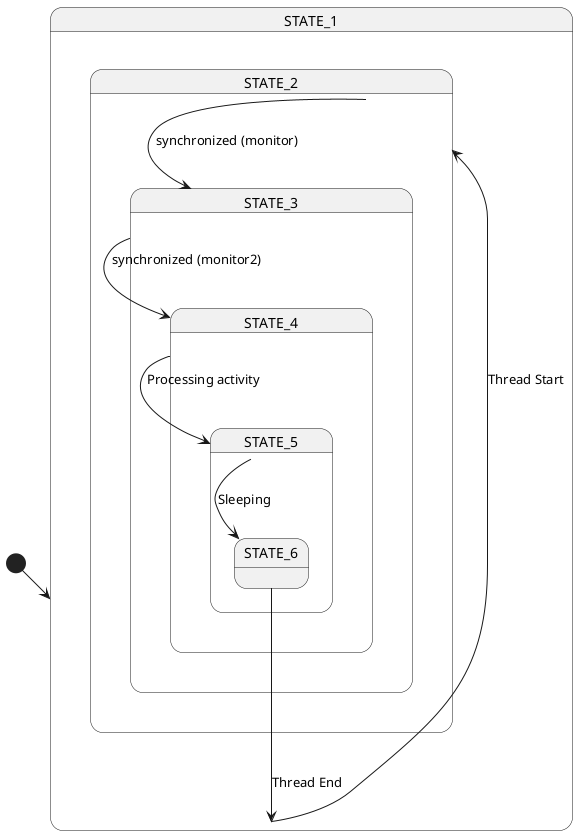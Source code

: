 @startuml

[*] --> STATE_1

state STATE_1 {
    STATE_1 --> STATE_2: Thread Start
}

state STATE_2 {
    STATE_2 --> STATE_3: synchronized (monitor)
}

state STATE_3 {
    STATE_3 --> STATE_4: synchronized (monitor2)
}

state STATE_4 {
    STATE_4 --> STATE_5: Processing activity
}

state STATE_5 {
    STATE_5 --> STATE_6: Sleeping
}

state STATE_6 {
    STATE_6 --> STATE_1: Thread End
}

@enduml
